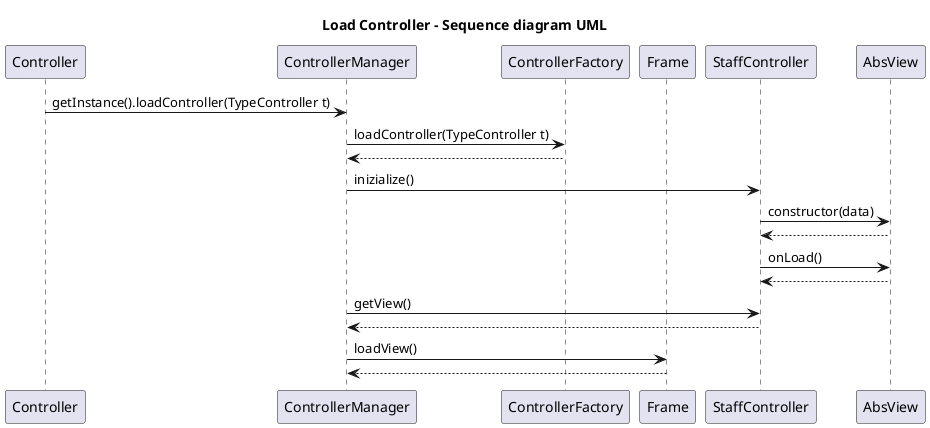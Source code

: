 @startuml
title Load Controller - Sequence diagram UML

participant Controller
participant ControllerManager
participant ControllerFactory
participant Frame
participant StaffController
participant AbsView

Controller -> ControllerManager: getInstance().loadController(TypeController t)

ControllerManager -> ControllerFactory: loadController(TypeController t)
ControllerFactory --> ControllerManager

ControllerManager -> StaffController: inizialize()

StaffController -> AbsView: constructor(data)
AbsView --> StaffController: 

StaffController -> AbsView: onLoad()
AbsView --> StaffController:

ControllerManager -> StaffController: getView()
StaffController --> ControllerManager: 

ControllerManager -> Frame: loadView()
Frame --> ControllerManager: 


@enduml
